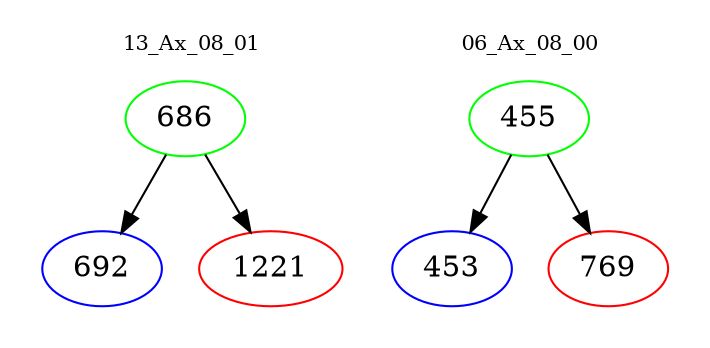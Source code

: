 digraph{
subgraph cluster_0 {
color = white
label = "13_Ax_08_01";
fontsize=10;
T0_686 [label="686", color="green"]
T0_686 -> T0_692 [color="black"]
T0_692 [label="692", color="blue"]
T0_686 -> T0_1221 [color="black"]
T0_1221 [label="1221", color="red"]
}
subgraph cluster_1 {
color = white
label = "06_Ax_08_00";
fontsize=10;
T1_455 [label="455", color="green"]
T1_455 -> T1_453 [color="black"]
T1_453 [label="453", color="blue"]
T1_455 -> T1_769 [color="black"]
T1_769 [label="769", color="red"]
}
}
